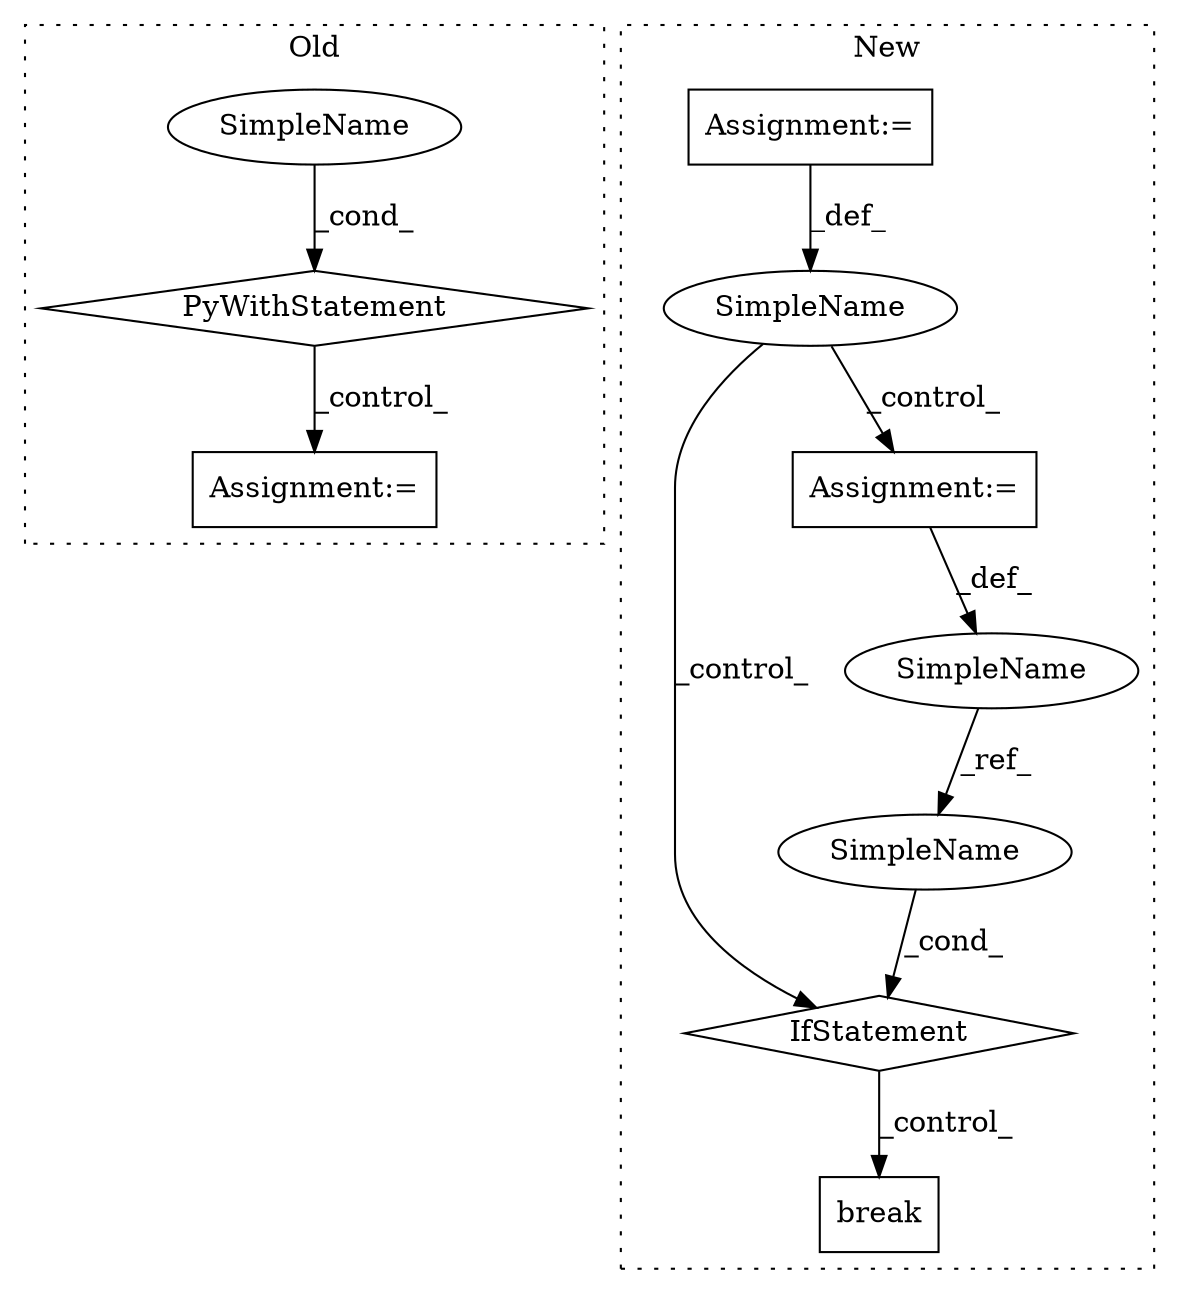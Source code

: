 digraph G {
subgraph cluster0 {
1 [label="PyWithStatement" a="104" s="4503,4576" l="10,2" shape="diamond"];
3 [label="Assignment:=" a="7" s="4614" l="1" shape="box"];
4 [label="SimpleName" a="42" s="" l="" shape="ellipse"];
label = "Old";
style="dotted";
}
subgraph cluster1 {
2 [label="break" a="10" s="5096" l="6" shape="box"];
5 [label="IfStatement" a="25" s="5027,5033" l="4,2" shape="diamond"];
6 [label="SimpleName" a="42" s="4989" l="2" shape="ellipse"];
7 [label="Assignment:=" a="7" s="4991" l="1" shape="box"];
8 [label="SimpleName" a="42" s="" l="" shape="ellipse"];
9 [label="Assignment:=" a="7" s="4779" l="1" shape="box"];
10 [label="SimpleName" a="42" s="5031" l="2" shape="ellipse"];
label = "New";
style="dotted";
}
1 -> 3 [label="_control_"];
4 -> 1 [label="_cond_"];
5 -> 2 [label="_control_"];
6 -> 10 [label="_ref_"];
7 -> 6 [label="_def_"];
8 -> 7 [label="_control_"];
8 -> 5 [label="_control_"];
9 -> 8 [label="_def_"];
10 -> 5 [label="_cond_"];
}